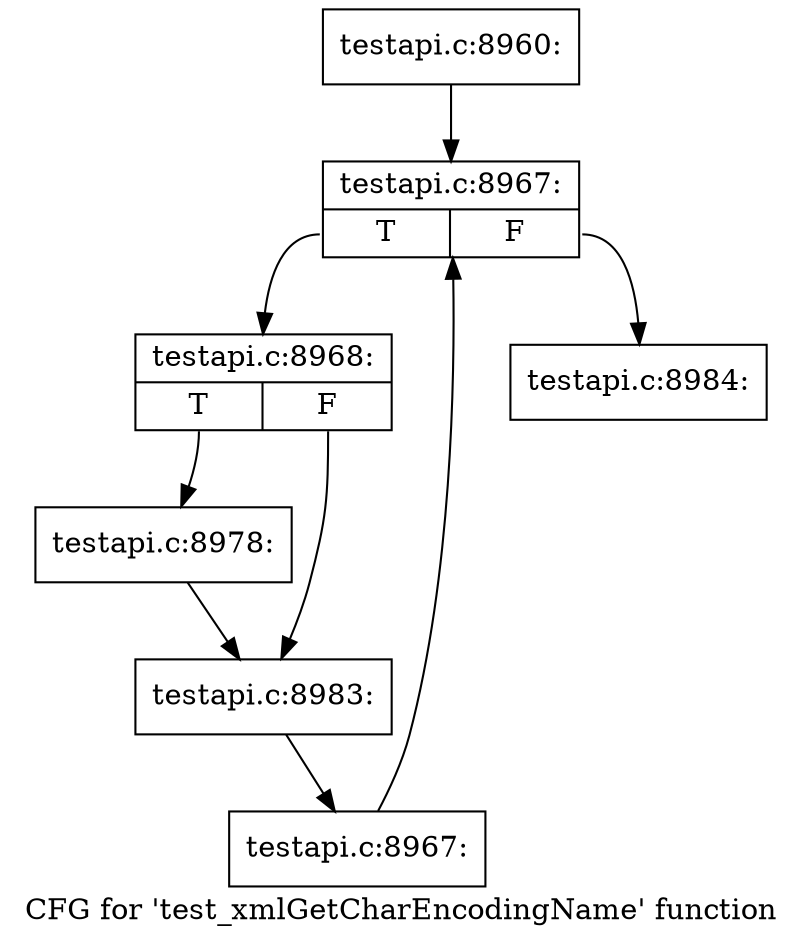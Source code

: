 digraph "CFG for 'test_xmlGetCharEncodingName' function" {
	label="CFG for 'test_xmlGetCharEncodingName' function";

	Node0x455f7c0 [shape=record,label="{testapi.c:8960:}"];
	Node0x455f7c0 -> Node0x4560600;
	Node0x4560600 [shape=record,label="{testapi.c:8967:|{<s0>T|<s1>F}}"];
	Node0x4560600:s0 -> Node0x45608e0;
	Node0x4560600:s1 -> Node0x4560460;
	Node0x45608e0 [shape=record,label="{testapi.c:8968:|{<s0>T|<s1>F}}"];
	Node0x45608e0:s0 -> Node0x45617a0;
	Node0x45608e0:s1 -> Node0x4561ad0;
	Node0x45617a0 [shape=record,label="{testapi.c:8978:}"];
	Node0x45617a0 -> Node0x4561ad0;
	Node0x4561ad0 [shape=record,label="{testapi.c:8983:}"];
	Node0x4561ad0 -> Node0x4560850;
	Node0x4560850 [shape=record,label="{testapi.c:8967:}"];
	Node0x4560850 -> Node0x4560600;
	Node0x4560460 [shape=record,label="{testapi.c:8984:}"];
}
